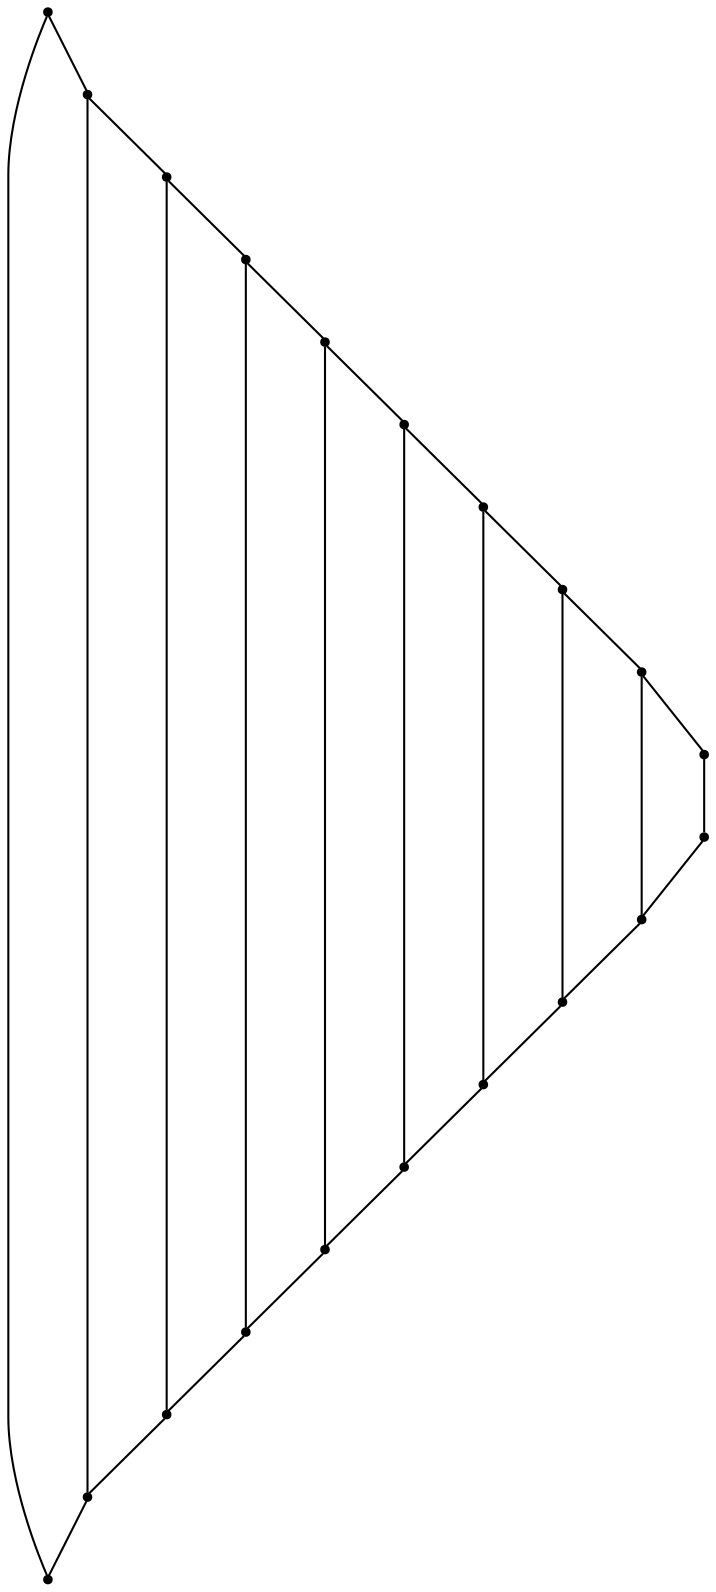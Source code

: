 graph {
  node [shape=point,comment="{\"directed\":false,\"doi\":\"10.1007/11618058_10\",\"figure\":\"1 (1)\"}"]

  v0 [pos="574.2318018713662,302.7915954589843"]
  v1 [pos="536.7248251271802,302.7915954589844"]
  v2 [pos="574.2318018713663,377.7915954589844"]
  v3 [pos="499.21785633175875,302.7915954589843"]
  v4 [pos="536.7248251271802,377.7915954589844"]
  v5 [pos="461.71087958757266,302.7915954589844"]
  v6 [pos="499.21785633175875,377.7915954589844"]
  v7 [pos="424.2039028433866,302.7915954589844"]
  v8 [pos="461.71087958757266,377.7915954589844"]
  v9 [pos="386.6969260992006,302.7915954589844"]
  v10 [pos="424.20390284338663,377.7915954589844"]
  v11 [pos="349.1899493550145,302.7915954589844"]
  v12 [pos="386.69692609920054,377.7915954589844"]
  v13 [pos="311.6829726108285,302.7915954589844"]
  v14 [pos="349.1899493550145,377.7915954589844"]
  v15 [pos="274.1759998410247,302.7915954589844"]
  v16 [pos="311.68297261082853,377.7915954589844"]
  v17 [pos="236.66902707122094,302.7915954589843"]
  v18 [pos="274.17599984102475,377.7915954589844"]
  v19 [pos="236.66902707122094,377.7915954589844"]

  v0 -- v1 [id="-2",pos="574.2318018713662,302.7915954589843 536.7248251271802,302.7915954589844 536.7248251271802,302.7915954589844 536.7248251271802,302.7915954589844"]
  v19 -- v17 [id="-4",pos="236.66902707122094,377.7915954589844 236.66902707122094,302.7915954589843 236.66902707122094,302.7915954589843 236.66902707122094,302.7915954589843"]
  v19 -- v18 [id="-5",pos="236.66902707122094,377.7915954589844 274.17599984102475,377.7915954589844 274.17599984102475,377.7915954589844 274.17599984102475,377.7915954589844"]
  v2 -- v0 [id="-7",pos="574.2318018713663,377.7915954589844 574.2318018713662,302.7915954589843 574.2318018713662,302.7915954589843 574.2318018713662,302.7915954589843"]
  v1 -- v3 [id="-10",pos="536.7248251271802,302.7915954589844 499.21785633175875,302.7915954589843 499.21785633175875,302.7915954589843 499.21785633175875,302.7915954589843"]
  v4 -- v1 [id="-12",pos="536.7248251271802,377.7915954589844 536.7248251271802,302.7915954589844 536.7248251271802,302.7915954589844 536.7248251271802,302.7915954589844"]
  v4 -- v2 [id="-14",pos="536.7248251271802,377.7915954589844 574.2318018713663,377.7915954589844 574.2318018713663,377.7915954589844 574.2318018713663,377.7915954589844"]
  v18 -- v15 [id="-16",pos="274.17599984102475,377.7915954589844 274.1759998410247,302.7915954589844 274.1759998410247,302.7915954589844 274.1759998410247,302.7915954589844"]
  v18 -- v16 [id="-18",pos="274.17599984102475,377.7915954589844 311.68297261082853,377.7915954589844 311.68297261082853,377.7915954589844 311.68297261082853,377.7915954589844"]
  v3 -- v5 [id="-20",pos="499.21785633175875,302.7915954589843 461.71087958757266,302.7915954589844 461.71087958757266,302.7915954589844 461.71087958757266,302.7915954589844"]
  v15 -- v17 [id="-21",pos="274.1759998410247,302.7915954589844 236.66902707122094,302.7915954589843 236.66902707122094,302.7915954589843 236.66902707122094,302.7915954589843"]
  v6 -- v3 [id="-25",pos="499.21785633175875,377.7915954589844 499.21785633175875,302.7915954589843 499.21785633175875,302.7915954589843 499.21785633175875,302.7915954589843"]
  v6 -- v4 [id="-26",pos="499.21785633175875,377.7915954589844 536.7248251271802,377.7915954589844 536.7248251271802,377.7915954589844 536.7248251271802,377.7915954589844"]
  v5 -- v7 [id="-27",pos="461.71087958757266,302.7915954589844 424.2039028433866,302.7915954589844 424.2039028433866,302.7915954589844 424.2039028433866,302.7915954589844"]
  v8 -- v6 [id="-30",pos="461.71087958757266,377.7915954589844 499.21785633175875,377.7915954589844 499.21785633175875,377.7915954589844 499.21785633175875,377.7915954589844"]
  v16 -- v13 [id="-31",pos="311.68297261082853,377.7915954589844 311.6829726108285,302.7915954589844 311.6829726108285,302.7915954589844 311.6829726108285,302.7915954589844"]
  v16 -- v14 [id="-33",pos="311.68297261082853,377.7915954589844 349.1899493550145,377.7915954589844 349.1899493550145,377.7915954589844 349.1899493550145,377.7915954589844"]
  v13 -- v15 [id="-36",pos="311.6829726108285,302.7915954589844 274.1759998410247,302.7915954589844 274.1759998410247,302.7915954589844 274.1759998410247,302.7915954589844"]
  v8 -- v5 [id="-38",pos="461.71087958757266,377.7915954589844 461.71087958757266,302.7915954589844 461.71087958757266,302.7915954589844 461.71087958757266,302.7915954589844"]
  v7 -- v9 [id="-39",pos="424.2039028433866,302.7915954589844 386.6969260992006,302.7915954589844 386.6969260992006,302.7915954589844 386.6969260992006,302.7915954589844"]
  v10 -- v8 [id="-42",pos="424.20390284338663,377.7915954589844 461.71087958757266,377.7915954589844 461.71087958757266,377.7915954589844 461.71087958757266,377.7915954589844"]
  v10 -- v7 [id="-43",pos="424.20390284338663,377.7915954589844 424.2039028433866,302.7915954589844 424.2039028433866,302.7915954589844 424.2039028433866,302.7915954589844"]
  v14 -- v12 [id="-47",pos="349.1899493550145,377.7915954589844 386.69692609920054,377.7915954589844 386.69692609920054,377.7915954589844 386.69692609920054,377.7915954589844"]
  v14 -- v11 [id="-48",pos="349.1899493550145,377.7915954589844 349.1899493550145,302.7915954589844 349.1899493550145,302.7915954589844 349.1899493550145,302.7915954589844"]
  v9 -- v11 [id="-50",pos="386.6969260992006,302.7915954589844 349.1899493550145,302.7915954589844 349.1899493550145,302.7915954589844 349.1899493550145,302.7915954589844"]
  v11 -- v13 [id="-51",pos="349.1899493550145,302.7915954589844 311.6829726108285,302.7915954589844 311.6829726108285,302.7915954589844 311.6829726108285,302.7915954589844"]
  v12 -- v10 [id="-54",pos="386.69692609920054,377.7915954589844 424.20390284338663,377.7915954589844 424.20390284338663,377.7915954589844 424.20390284338663,377.7915954589844"]
  v12 -- v9 [id="-55",pos="386.69692609920054,377.7915954589844 386.6969260992006,302.7915954589844 386.6969260992006,302.7915954589844 386.6969260992006,302.7915954589844"]
}